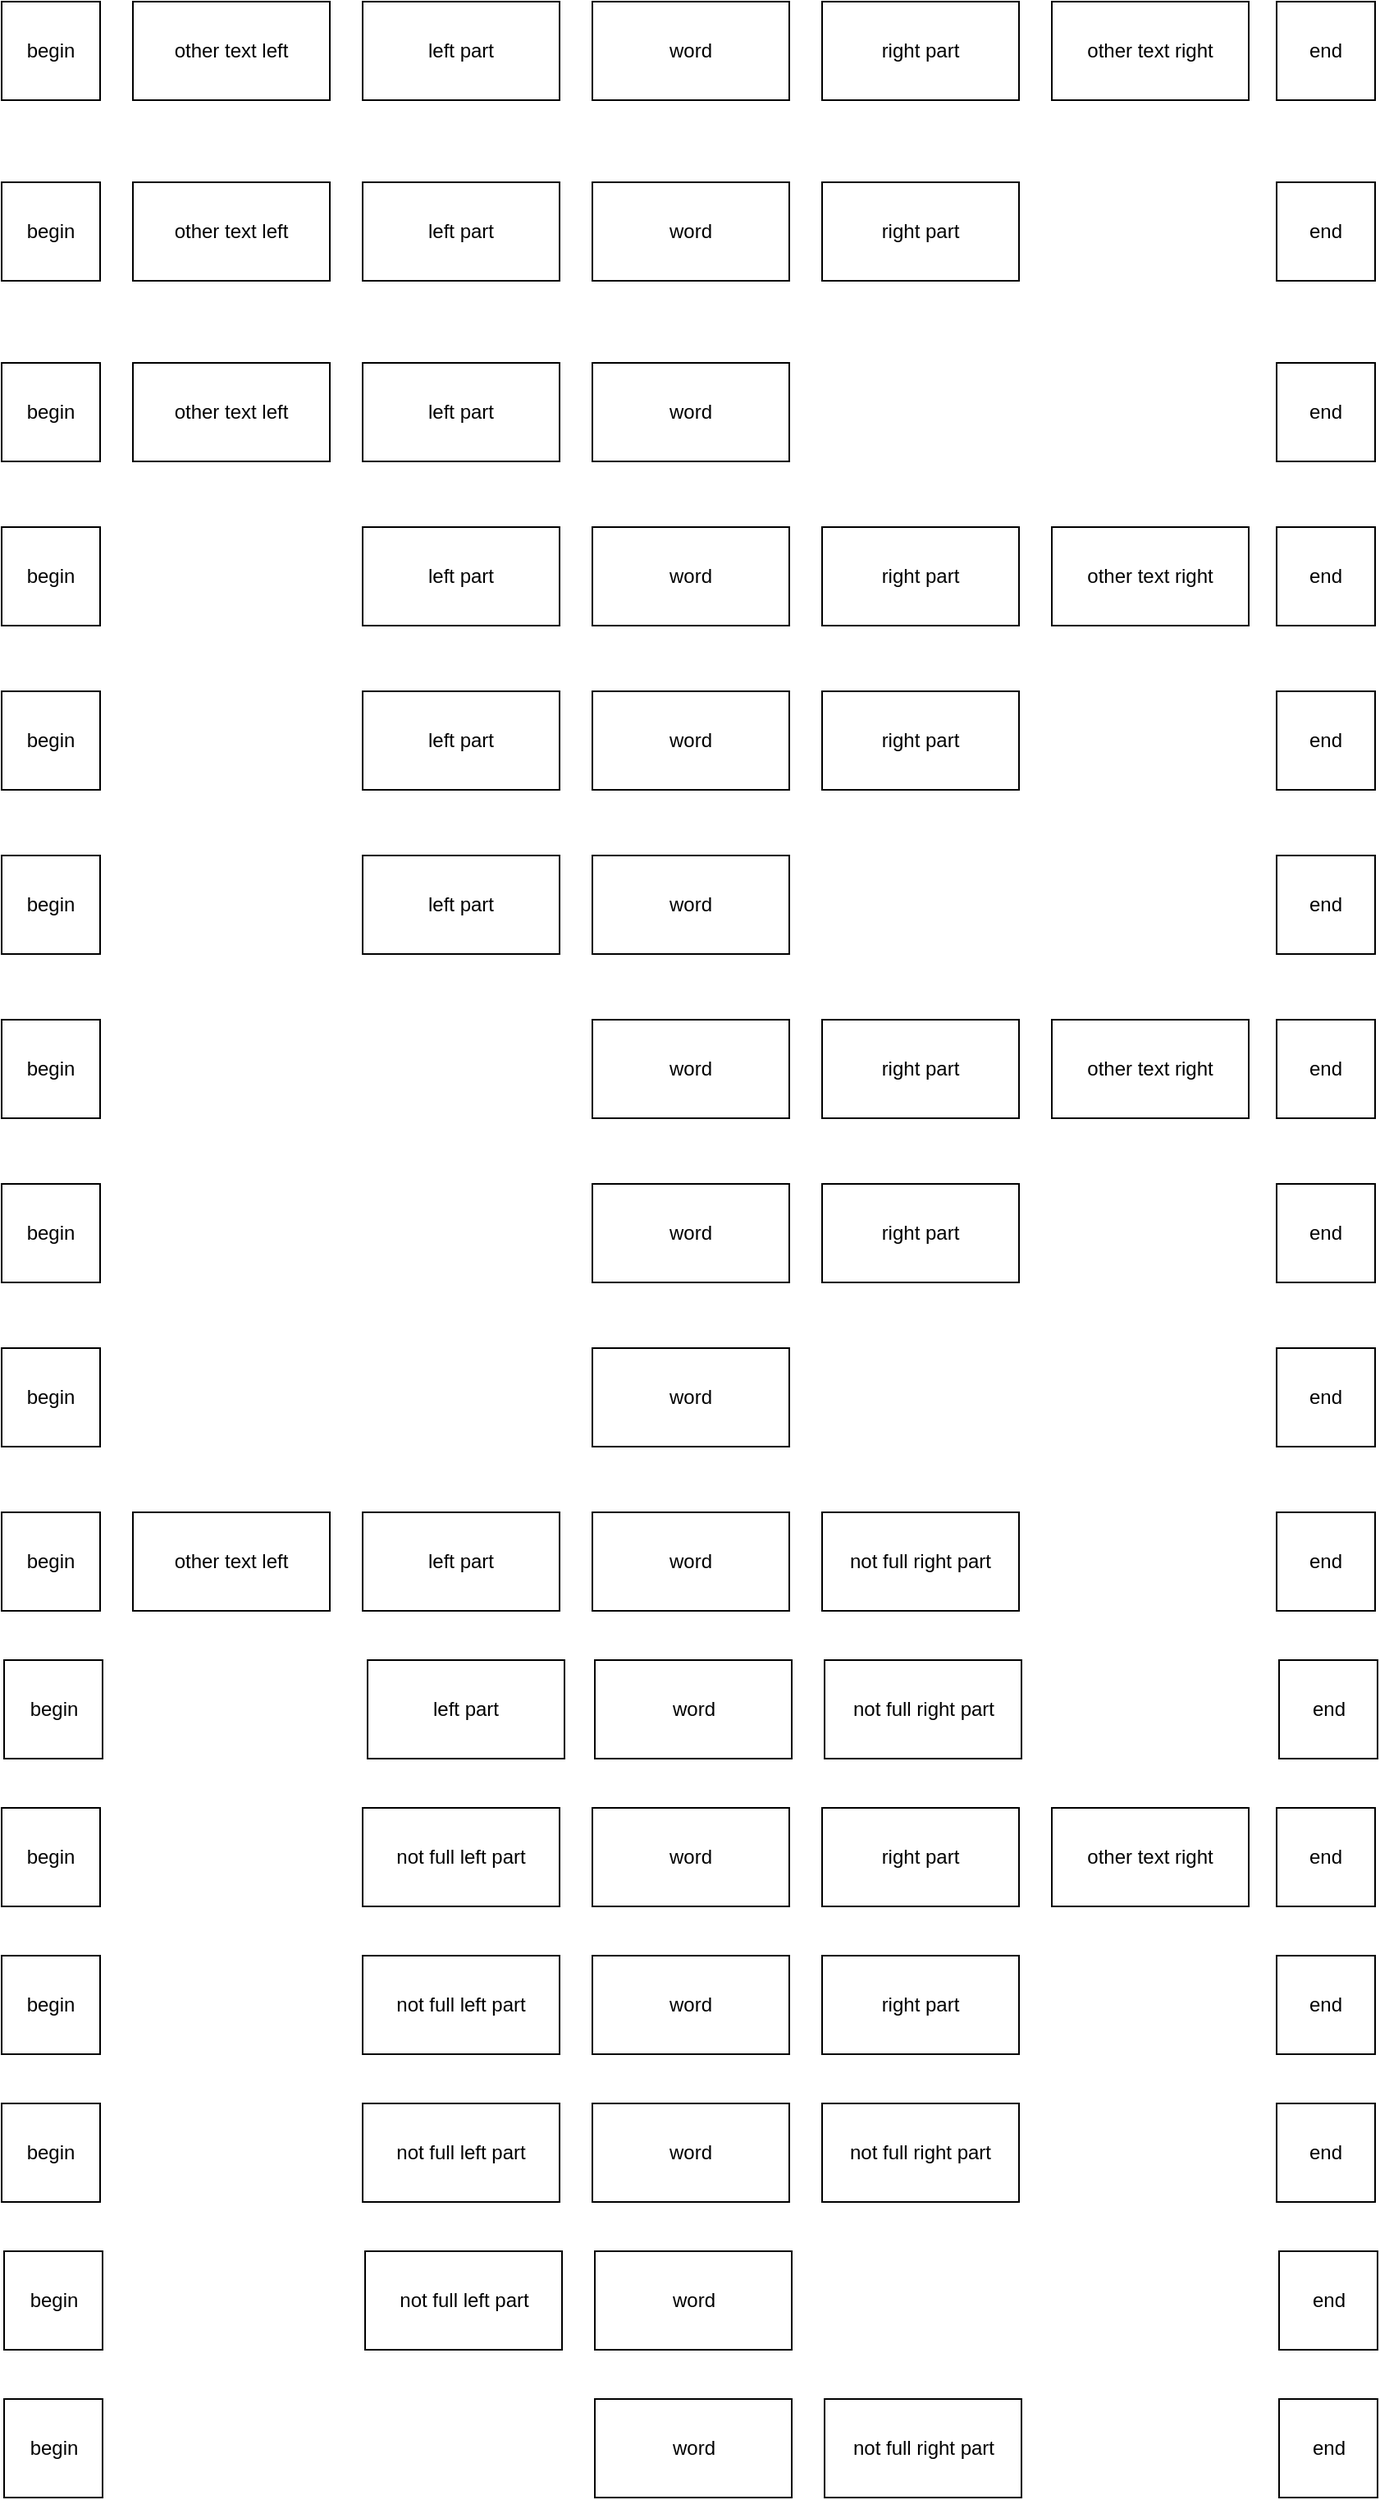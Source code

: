 <mxfile version="14.5.1" type="device"><diagram id="6fB4Xsr83rneSj1RZ908" name="Page-1"><mxGraphModel dx="1929" dy="856" grid="1" gridSize="10" guides="1" tooltips="1" connect="1" arrows="1" fold="1" page="1" pageScale="1" pageWidth="827" pageHeight="1169" math="0" shadow="0"><root><mxCell id="0"/><mxCell id="1" parent="0"/><mxCell id="t6t2tqARJkeAlTP6thbx-1" value="left part" style="whiteSpace=wrap;html=1;" vertex="1" parent="1"><mxGeometry x="210" y="280" width="120" height="60" as="geometry"/></mxCell><mxCell id="t6t2tqARJkeAlTP6thbx-2" value="right part" style="whiteSpace=wrap;html=1;" vertex="1" parent="1"><mxGeometry x="490" y="280" width="120" height="60" as="geometry"/></mxCell><mxCell id="t6t2tqARJkeAlTP6thbx-3" value="word" style="whiteSpace=wrap;html=1;" vertex="1" parent="1"><mxGeometry x="350" y="280" width="120" height="60" as="geometry"/></mxCell><mxCell id="t6t2tqARJkeAlTP6thbx-4" value="begin" style="whiteSpace=wrap;html=1;" vertex="1" parent="1"><mxGeometry x="-10" y="280" width="60" height="60" as="geometry"/></mxCell><mxCell id="t6t2tqARJkeAlTP6thbx-5" value="end" style="whiteSpace=wrap;html=1;" vertex="1" parent="1"><mxGeometry x="767" y="280" width="60" height="60" as="geometry"/></mxCell><mxCell id="t6t2tqARJkeAlTP6thbx-22" value="other text left" style="whiteSpace=wrap;html=1;" vertex="1" parent="1"><mxGeometry x="70" y="280" width="120" height="60" as="geometry"/></mxCell><mxCell id="t6t2tqARJkeAlTP6thbx-23" value="other text right" style="whiteSpace=wrap;html=1;" vertex="1" parent="1"><mxGeometry x="630" y="280" width="120" height="60" as="geometry"/></mxCell><mxCell id="t6t2tqARJkeAlTP6thbx-24" value="left part" style="whiteSpace=wrap;html=1;" vertex="1" parent="1"><mxGeometry x="210" y="390" width="120" height="60" as="geometry"/></mxCell><mxCell id="t6t2tqARJkeAlTP6thbx-25" value="right part" style="whiteSpace=wrap;html=1;" vertex="1" parent="1"><mxGeometry x="490" y="390" width="120" height="60" as="geometry"/></mxCell><mxCell id="t6t2tqARJkeAlTP6thbx-26" value="word" style="whiteSpace=wrap;html=1;" vertex="1" parent="1"><mxGeometry x="350" y="390" width="120" height="60" as="geometry"/></mxCell><mxCell id="t6t2tqARJkeAlTP6thbx-27" value="begin" style="whiteSpace=wrap;html=1;" vertex="1" parent="1"><mxGeometry x="-10" y="390" width="60" height="60" as="geometry"/></mxCell><mxCell id="t6t2tqARJkeAlTP6thbx-28" value="end" style="whiteSpace=wrap;html=1;" vertex="1" parent="1"><mxGeometry x="767" y="390" width="60" height="60" as="geometry"/></mxCell><mxCell id="t6t2tqARJkeAlTP6thbx-31" value="left part" style="whiteSpace=wrap;html=1;" vertex="1" parent="1"><mxGeometry x="210" y="500" width="120" height="60" as="geometry"/></mxCell><mxCell id="t6t2tqARJkeAlTP6thbx-33" value="word" style="whiteSpace=wrap;html=1;" vertex="1" parent="1"><mxGeometry x="350" y="500" width="120" height="60" as="geometry"/></mxCell><mxCell id="t6t2tqARJkeAlTP6thbx-34" value="begin" style="whiteSpace=wrap;html=1;" vertex="1" parent="1"><mxGeometry x="-10" y="500" width="60" height="60" as="geometry"/></mxCell><mxCell id="t6t2tqARJkeAlTP6thbx-35" value="end" style="whiteSpace=wrap;html=1;" vertex="1" parent="1"><mxGeometry x="767" y="500" width="60" height="60" as="geometry"/></mxCell><mxCell id="t6t2tqARJkeAlTP6thbx-36" value="other text left" style="whiteSpace=wrap;html=1;" vertex="1" parent="1"><mxGeometry x="70" y="500" width="120" height="60" as="geometry"/></mxCell><mxCell id="t6t2tqARJkeAlTP6thbx-38" value="left part" style="whiteSpace=wrap;html=1;" vertex="1" parent="1"><mxGeometry x="210" y="600" width="120" height="60" as="geometry"/></mxCell><mxCell id="t6t2tqARJkeAlTP6thbx-39" value="right part" style="whiteSpace=wrap;html=1;" vertex="1" parent="1"><mxGeometry x="490" y="600" width="120" height="60" as="geometry"/></mxCell><mxCell id="t6t2tqARJkeAlTP6thbx-40" value="word" style="whiteSpace=wrap;html=1;" vertex="1" parent="1"><mxGeometry x="350" y="600" width="120" height="60" as="geometry"/></mxCell><mxCell id="t6t2tqARJkeAlTP6thbx-41" value="begin" style="whiteSpace=wrap;html=1;" vertex="1" parent="1"><mxGeometry x="-10" y="600" width="60" height="60" as="geometry"/></mxCell><mxCell id="t6t2tqARJkeAlTP6thbx-42" value="end" style="whiteSpace=wrap;html=1;" vertex="1" parent="1"><mxGeometry x="767" y="600" width="60" height="60" as="geometry"/></mxCell><mxCell id="t6t2tqARJkeAlTP6thbx-45" value="left part" style="whiteSpace=wrap;html=1;" vertex="1" parent="1"><mxGeometry x="210" y="700" width="120" height="60" as="geometry"/></mxCell><mxCell id="t6t2tqARJkeAlTP6thbx-46" value="right part" style="whiteSpace=wrap;html=1;" vertex="1" parent="1"><mxGeometry x="490" y="700" width="120" height="60" as="geometry"/></mxCell><mxCell id="t6t2tqARJkeAlTP6thbx-47" value="word" style="whiteSpace=wrap;html=1;" vertex="1" parent="1"><mxGeometry x="350" y="700" width="120" height="60" as="geometry"/></mxCell><mxCell id="t6t2tqARJkeAlTP6thbx-48" value="begin" style="whiteSpace=wrap;html=1;" vertex="1" parent="1"><mxGeometry x="-10" y="700" width="60" height="60" as="geometry"/></mxCell><mxCell id="t6t2tqARJkeAlTP6thbx-49" value="end" style="whiteSpace=wrap;html=1;" vertex="1" parent="1"><mxGeometry x="767" y="700" width="60" height="60" as="geometry"/></mxCell><mxCell id="t6t2tqARJkeAlTP6thbx-52" value="left part" style="whiteSpace=wrap;html=1;" vertex="1" parent="1"><mxGeometry x="210" y="800" width="120" height="60" as="geometry"/></mxCell><mxCell id="t6t2tqARJkeAlTP6thbx-54" value="word" style="whiteSpace=wrap;html=1;" vertex="1" parent="1"><mxGeometry x="350" y="800" width="120" height="60" as="geometry"/></mxCell><mxCell id="t6t2tqARJkeAlTP6thbx-55" value="begin" style="whiteSpace=wrap;html=1;" vertex="1" parent="1"><mxGeometry x="-10" y="800" width="60" height="60" as="geometry"/></mxCell><mxCell id="t6t2tqARJkeAlTP6thbx-56" value="end" style="whiteSpace=wrap;html=1;" vertex="1" parent="1"><mxGeometry x="767" y="800" width="60" height="60" as="geometry"/></mxCell><mxCell id="t6t2tqARJkeAlTP6thbx-60" value="right part" style="whiteSpace=wrap;html=1;" vertex="1" parent="1"><mxGeometry x="490" y="900" width="120" height="60" as="geometry"/></mxCell><mxCell id="t6t2tqARJkeAlTP6thbx-61" value="word" style="whiteSpace=wrap;html=1;" vertex="1" parent="1"><mxGeometry x="350" y="900" width="120" height="60" as="geometry"/></mxCell><mxCell id="t6t2tqARJkeAlTP6thbx-62" value="begin" style="whiteSpace=wrap;html=1;" vertex="1" parent="1"><mxGeometry x="-10" y="900" width="60" height="60" as="geometry"/></mxCell><mxCell id="t6t2tqARJkeAlTP6thbx-63" value="end" style="whiteSpace=wrap;html=1;" vertex="1" parent="1"><mxGeometry x="767" y="900" width="60" height="60" as="geometry"/></mxCell><mxCell id="t6t2tqARJkeAlTP6thbx-65" value="other text right" style="whiteSpace=wrap;html=1;" vertex="1" parent="1"><mxGeometry x="630" y="900" width="120" height="60" as="geometry"/></mxCell><mxCell id="t6t2tqARJkeAlTP6thbx-67" value="right part" style="whiteSpace=wrap;html=1;" vertex="1" parent="1"><mxGeometry x="490" y="1000" width="120" height="60" as="geometry"/></mxCell><mxCell id="t6t2tqARJkeAlTP6thbx-68" value="word" style="whiteSpace=wrap;html=1;" vertex="1" parent="1"><mxGeometry x="350" y="1000" width="120" height="60" as="geometry"/></mxCell><mxCell id="t6t2tqARJkeAlTP6thbx-69" value="begin" style="whiteSpace=wrap;html=1;" vertex="1" parent="1"><mxGeometry x="-10" y="1000" width="60" height="60" as="geometry"/></mxCell><mxCell id="t6t2tqARJkeAlTP6thbx-70" value="end" style="whiteSpace=wrap;html=1;" vertex="1" parent="1"><mxGeometry x="767" y="1000" width="60" height="60" as="geometry"/></mxCell><mxCell id="t6t2tqARJkeAlTP6thbx-75" value="word" style="whiteSpace=wrap;html=1;" vertex="1" parent="1"><mxGeometry x="350" y="1100" width="120" height="60" as="geometry"/></mxCell><mxCell id="t6t2tqARJkeAlTP6thbx-76" value="begin" style="whiteSpace=wrap;html=1;" vertex="1" parent="1"><mxGeometry x="-10" y="1100" width="60" height="60" as="geometry"/></mxCell><mxCell id="t6t2tqARJkeAlTP6thbx-77" value="end" style="whiteSpace=wrap;html=1;" vertex="1" parent="1"><mxGeometry x="767" y="1100" width="60" height="60" as="geometry"/></mxCell><mxCell id="t6t2tqARJkeAlTP6thbx-109" value="other text right" style="whiteSpace=wrap;html=1;" vertex="1" parent="1"><mxGeometry x="630" y="600" width="120" height="60" as="geometry"/></mxCell><mxCell id="t6t2tqARJkeAlTP6thbx-112" value="other text left" style="whiteSpace=wrap;html=1;" vertex="1" parent="1"><mxGeometry x="70" y="390" width="120" height="60" as="geometry"/></mxCell><mxCell id="t6t2tqARJkeAlTP6thbx-142" value="left part" style="whiteSpace=wrap;html=1;" vertex="1" parent="1"><mxGeometry x="210" y="1200" width="120" height="60" as="geometry"/></mxCell><mxCell id="t6t2tqARJkeAlTP6thbx-144" value="word" style="whiteSpace=wrap;html=1;" vertex="1" parent="1"><mxGeometry x="350" y="1200" width="120" height="60" as="geometry"/></mxCell><mxCell id="t6t2tqARJkeAlTP6thbx-145" value="begin" style="whiteSpace=wrap;html=1;" vertex="1" parent="1"><mxGeometry x="-10" y="1200" width="60" height="60" as="geometry"/></mxCell><mxCell id="t6t2tqARJkeAlTP6thbx-146" value="end" style="whiteSpace=wrap;html=1;" vertex="1" parent="1"><mxGeometry x="767" y="1200" width="60" height="60" as="geometry"/></mxCell><mxCell id="t6t2tqARJkeAlTP6thbx-147" value="other text left" style="whiteSpace=wrap;html=1;" vertex="1" parent="1"><mxGeometry x="70" y="1200" width="120" height="60" as="geometry"/></mxCell><mxCell id="t6t2tqARJkeAlTP6thbx-148" value="not full right part" style="whiteSpace=wrap;html=1;" vertex="1" parent="1"><mxGeometry x="490" y="1200" width="120" height="60" as="geometry"/></mxCell><mxCell id="t6t2tqARJkeAlTP6thbx-150" value="right part" style="whiteSpace=wrap;html=1;" vertex="1" parent="1"><mxGeometry x="490" y="1380" width="120" height="60" as="geometry"/></mxCell><mxCell id="t6t2tqARJkeAlTP6thbx-151" value="word" style="whiteSpace=wrap;html=1;" vertex="1" parent="1"><mxGeometry x="350" y="1380" width="120" height="60" as="geometry"/></mxCell><mxCell id="t6t2tqARJkeAlTP6thbx-152" value="begin" style="whiteSpace=wrap;html=1;" vertex="1" parent="1"><mxGeometry x="-10" y="1380" width="60" height="60" as="geometry"/></mxCell><mxCell id="t6t2tqARJkeAlTP6thbx-153" value="end" style="whiteSpace=wrap;html=1;" vertex="1" parent="1"><mxGeometry x="767" y="1380" width="60" height="60" as="geometry"/></mxCell><mxCell id="t6t2tqARJkeAlTP6thbx-154" value="other text right" style="whiteSpace=wrap;html=1;" vertex="1" parent="1"><mxGeometry x="630" y="1380" width="120" height="60" as="geometry"/></mxCell><mxCell id="t6t2tqARJkeAlTP6thbx-155" value="not full left part" style="whiteSpace=wrap;html=1;" vertex="1" parent="1"><mxGeometry x="210" y="1380" width="120" height="60" as="geometry"/></mxCell><mxCell id="t6t2tqARJkeAlTP6thbx-156" value="right part" style="whiteSpace=wrap;html=1;" vertex="1" parent="1"><mxGeometry x="490" y="1470" width="120" height="60" as="geometry"/></mxCell><mxCell id="t6t2tqARJkeAlTP6thbx-157" value="word" style="whiteSpace=wrap;html=1;" vertex="1" parent="1"><mxGeometry x="350" y="1470" width="120" height="60" as="geometry"/></mxCell><mxCell id="t6t2tqARJkeAlTP6thbx-158" value="begin" style="whiteSpace=wrap;html=1;" vertex="1" parent="1"><mxGeometry x="-10" y="1470" width="60" height="60" as="geometry"/></mxCell><mxCell id="t6t2tqARJkeAlTP6thbx-159" value="end" style="whiteSpace=wrap;html=1;" vertex="1" parent="1"><mxGeometry x="767" y="1470" width="60" height="60" as="geometry"/></mxCell><mxCell id="t6t2tqARJkeAlTP6thbx-161" value="not full left part" style="whiteSpace=wrap;html=1;" vertex="1" parent="1"><mxGeometry x="210" y="1470" width="120" height="60" as="geometry"/></mxCell><mxCell id="t6t2tqARJkeAlTP6thbx-163" value="word" style="whiteSpace=wrap;html=1;" vertex="1" parent="1"><mxGeometry x="351.5" y="1650" width="120" height="60" as="geometry"/></mxCell><mxCell id="t6t2tqARJkeAlTP6thbx-164" value="begin" style="whiteSpace=wrap;html=1;" vertex="1" parent="1"><mxGeometry x="-8.5" y="1650" width="60" height="60" as="geometry"/></mxCell><mxCell id="t6t2tqARJkeAlTP6thbx-165" value="end" style="whiteSpace=wrap;html=1;" vertex="1" parent="1"><mxGeometry x="768.5" y="1650" width="60" height="60" as="geometry"/></mxCell><mxCell id="t6t2tqARJkeAlTP6thbx-167" value="not full left part" style="whiteSpace=wrap;html=1;" vertex="1" parent="1"><mxGeometry x="211.5" y="1650" width="120" height="60" as="geometry"/></mxCell><mxCell id="t6t2tqARJkeAlTP6thbx-169" value="word" style="whiteSpace=wrap;html=1;" vertex="1" parent="1"><mxGeometry x="350" y="1560" width="120" height="60" as="geometry"/></mxCell><mxCell id="t6t2tqARJkeAlTP6thbx-170" value="begin" style="whiteSpace=wrap;html=1;" vertex="1" parent="1"><mxGeometry x="-10" y="1560" width="60" height="60" as="geometry"/></mxCell><mxCell id="t6t2tqARJkeAlTP6thbx-171" value="end" style="whiteSpace=wrap;html=1;" vertex="1" parent="1"><mxGeometry x="767" y="1560" width="60" height="60" as="geometry"/></mxCell><mxCell id="t6t2tqARJkeAlTP6thbx-172" value="not full left part" style="whiteSpace=wrap;html=1;" vertex="1" parent="1"><mxGeometry x="210" y="1560" width="120" height="60" as="geometry"/></mxCell><mxCell id="t6t2tqARJkeAlTP6thbx-173" value="not full right part" style="whiteSpace=wrap;html=1;" vertex="1" parent="1"><mxGeometry x="490" y="1560" width="120" height="60" as="geometry"/></mxCell><mxCell id="t6t2tqARJkeAlTP6thbx-175" value="word" style="whiteSpace=wrap;html=1;" vertex="1" parent="1"><mxGeometry x="351.5" y="1740" width="120" height="60" as="geometry"/></mxCell><mxCell id="t6t2tqARJkeAlTP6thbx-176" value="begin" style="whiteSpace=wrap;html=1;" vertex="1" parent="1"><mxGeometry x="-8.5" y="1740" width="60" height="60" as="geometry"/></mxCell><mxCell id="t6t2tqARJkeAlTP6thbx-177" value="end" style="whiteSpace=wrap;html=1;" vertex="1" parent="1"><mxGeometry x="768.5" y="1740" width="60" height="60" as="geometry"/></mxCell><mxCell id="t6t2tqARJkeAlTP6thbx-178" value="not full right part" style="whiteSpace=wrap;html=1;" vertex="1" parent="1"><mxGeometry x="491.5" y="1740" width="120" height="60" as="geometry"/></mxCell><mxCell id="t6t2tqARJkeAlTP6thbx-180" value="word" style="whiteSpace=wrap;html=1;" vertex="1" parent="1"><mxGeometry x="351.5" y="1290" width="120" height="60" as="geometry"/></mxCell><mxCell id="t6t2tqARJkeAlTP6thbx-181" value="begin" style="whiteSpace=wrap;html=1;" vertex="1" parent="1"><mxGeometry x="-8.5" y="1290" width="60" height="60" as="geometry"/></mxCell><mxCell id="t6t2tqARJkeAlTP6thbx-182" value="end" style="whiteSpace=wrap;html=1;" vertex="1" parent="1"><mxGeometry x="768.5" y="1290" width="60" height="60" as="geometry"/></mxCell><mxCell id="t6t2tqARJkeAlTP6thbx-184" value="left part" style="whiteSpace=wrap;html=1;" vertex="1" parent="1"><mxGeometry x="213" y="1290" width="120" height="60" as="geometry"/></mxCell><mxCell id="t6t2tqARJkeAlTP6thbx-185" value="not full right part" style="whiteSpace=wrap;html=1;" vertex="1" parent="1"><mxGeometry x="491.5" y="1290" width="120" height="60" as="geometry"/></mxCell></root></mxGraphModel></diagram></mxfile>